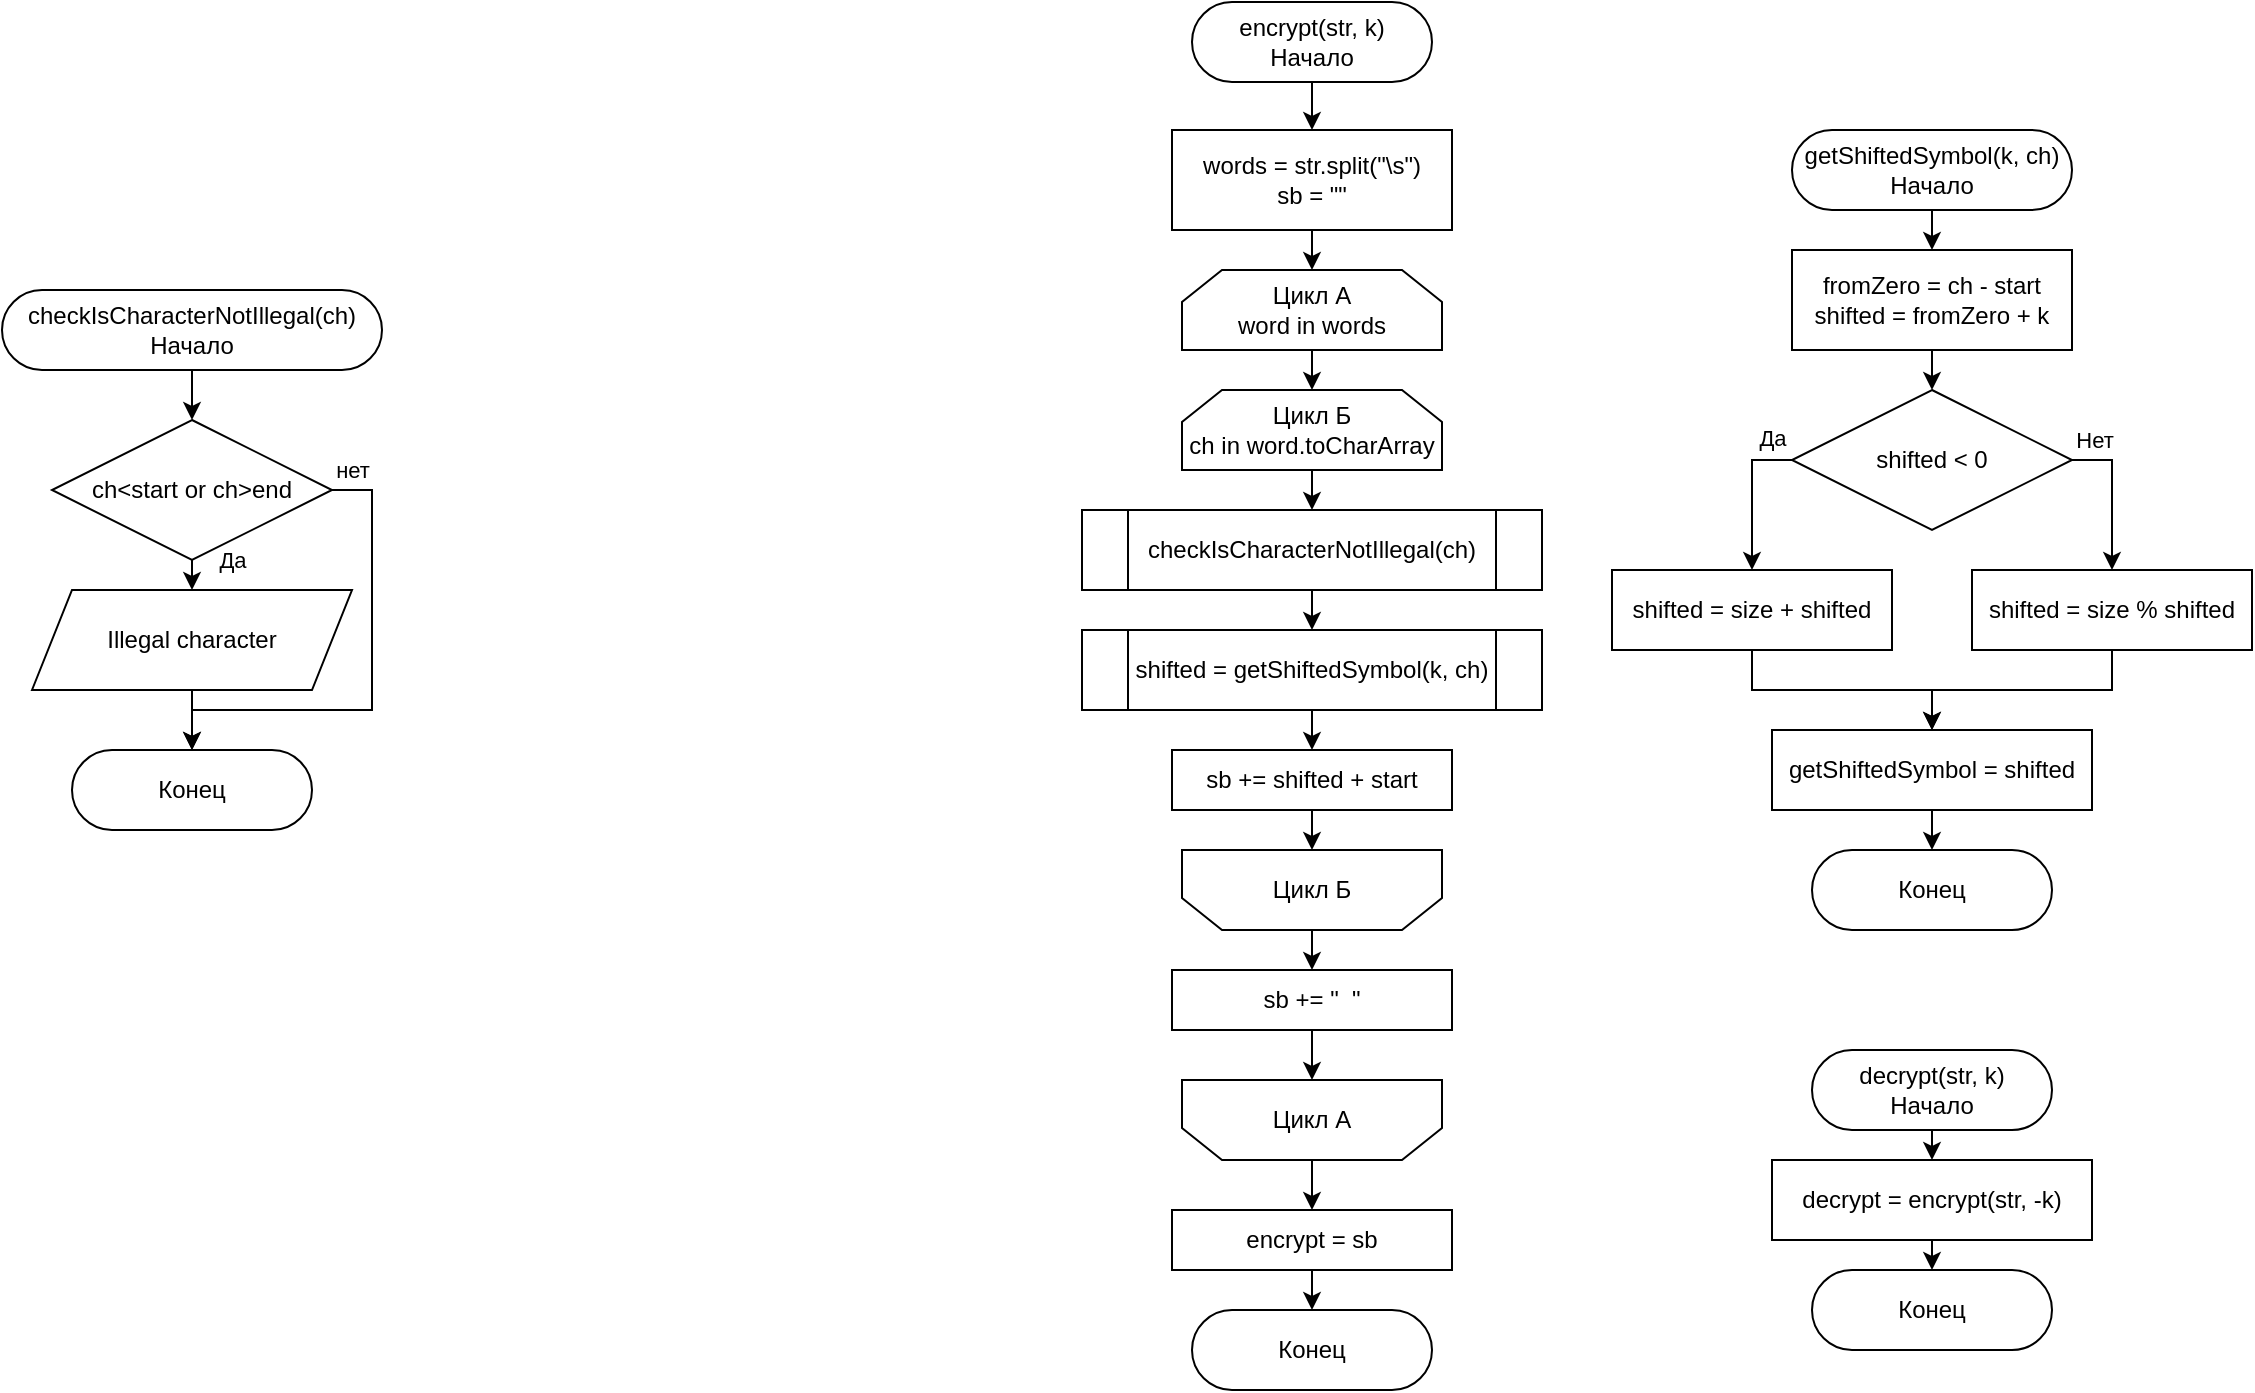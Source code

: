 <mxfile version="23.0.2" type="device">
  <diagram name="Страница — 1" id="zoibmuiwLpWQmR0h0pZn">
    <mxGraphModel dx="1395" dy="681" grid="1" gridSize="10" guides="1" tooltips="1" connect="1" arrows="1" fold="1" page="1" pageScale="1" pageWidth="827" pageHeight="1169" math="0" shadow="0">
      <root>
        <mxCell id="0" />
        <mxCell id="1" parent="0" />
        <mxCell id="ve9ROvmDKqKzqStwBjqm-3" style="edgeStyle=orthogonalEdgeStyle;rounded=0;orthogonalLoop=1;jettySize=auto;html=1;exitX=0.5;exitY=1;exitDx=0;exitDy=0;entryX=0.5;entryY=0;entryDx=0;entryDy=0;" parent="1" source="ZhcjvvZl7OGJaKGq7VVc-1" target="ve9ROvmDKqKzqStwBjqm-1" edge="1">
          <mxGeometry relative="1" as="geometry" />
        </mxCell>
        <mxCell id="ZhcjvvZl7OGJaKGq7VVc-1" value="encrypt(str, k)&lt;br&gt;Начало" style="rounded=1;whiteSpace=wrap;html=1;arcSize=50;" parent="1" vertex="1">
          <mxGeometry x="280" y="86" width="120" height="40" as="geometry" />
        </mxCell>
        <mxCell id="ve9ROvmDKqKzqStwBjqm-4" style="edgeStyle=orthogonalEdgeStyle;rounded=0;orthogonalLoop=1;jettySize=auto;html=1;exitX=0.5;exitY=1;exitDx=0;exitDy=0;entryX=0.5;entryY=0;entryDx=0;entryDy=0;" parent="1" source="ve9ROvmDKqKzqStwBjqm-1" target="ve9ROvmDKqKzqStwBjqm-2" edge="1">
          <mxGeometry relative="1" as="geometry" />
        </mxCell>
        <mxCell id="ve9ROvmDKqKzqStwBjqm-1" value="words = str.split(&quot;\\s&quot;)&lt;br&gt;sb = &quot;&quot;" style="rounded=0;whiteSpace=wrap;html=1;" parent="1" vertex="1">
          <mxGeometry x="270" y="150" width="140" height="50" as="geometry" />
        </mxCell>
        <mxCell id="jMj1bZjFuyHEzaPZQUTo-5" style="edgeStyle=orthogonalEdgeStyle;rounded=0;orthogonalLoop=1;jettySize=auto;html=1;exitX=0.5;exitY=1;exitDx=0;exitDy=0;entryX=0.5;entryY=0;entryDx=0;entryDy=0;" edge="1" parent="1" source="ve9ROvmDKqKzqStwBjqm-2" target="jMj1bZjFuyHEzaPZQUTo-2">
          <mxGeometry relative="1" as="geometry" />
        </mxCell>
        <mxCell id="ve9ROvmDKqKzqStwBjqm-2" value="Цикл А&lt;br&gt;word in words" style="shape=loopLimit;whiteSpace=wrap;html=1;" parent="1" vertex="1">
          <mxGeometry x="275" y="220" width="130" height="40" as="geometry" />
        </mxCell>
        <mxCell id="jMj1bZjFuyHEzaPZQUTo-17" style="edgeStyle=orthogonalEdgeStyle;rounded=0;orthogonalLoop=1;jettySize=auto;html=1;exitX=0.5;exitY=0;exitDx=0;exitDy=0;entryX=0.5;entryY=0;entryDx=0;entryDy=0;" edge="1" parent="1" source="jMj1bZjFuyHEzaPZQUTo-1" target="jMj1bZjFuyHEzaPZQUTo-16">
          <mxGeometry relative="1" as="geometry" />
        </mxCell>
        <mxCell id="jMj1bZjFuyHEzaPZQUTo-1" value="Цикл А" style="shape=loopLimit;whiteSpace=wrap;html=1;direction=west;" vertex="1" parent="1">
          <mxGeometry x="275" y="625" width="130" height="40" as="geometry" />
        </mxCell>
        <mxCell id="jMj1bZjFuyHEzaPZQUTo-7" style="edgeStyle=orthogonalEdgeStyle;rounded=0;orthogonalLoop=1;jettySize=auto;html=1;exitX=0.5;exitY=1;exitDx=0;exitDy=0;entryX=0.5;entryY=0;entryDx=0;entryDy=0;" edge="1" parent="1" source="jMj1bZjFuyHEzaPZQUTo-2" target="jMj1bZjFuyHEzaPZQUTo-6">
          <mxGeometry relative="1" as="geometry" />
        </mxCell>
        <mxCell id="jMj1bZjFuyHEzaPZQUTo-2" value="Цикл Б&lt;br&gt;ch in word.toCharArray" style="shape=loopLimit;whiteSpace=wrap;html=1;" vertex="1" parent="1">
          <mxGeometry x="275" y="280" width="130" height="40" as="geometry" />
        </mxCell>
        <mxCell id="jMj1bZjFuyHEzaPZQUTo-14" style="edgeStyle=orthogonalEdgeStyle;rounded=0;orthogonalLoop=1;jettySize=auto;html=1;exitX=0.5;exitY=0;exitDx=0;exitDy=0;entryX=0.5;entryY=0;entryDx=0;entryDy=0;" edge="1" parent="1" source="jMj1bZjFuyHEzaPZQUTo-3" target="jMj1bZjFuyHEzaPZQUTo-13">
          <mxGeometry relative="1" as="geometry" />
        </mxCell>
        <mxCell id="jMj1bZjFuyHEzaPZQUTo-3" value="Цикл Б" style="shape=loopLimit;whiteSpace=wrap;html=1;direction=west;" vertex="1" parent="1">
          <mxGeometry x="275" y="510" width="130" height="40" as="geometry" />
        </mxCell>
        <mxCell id="jMj1bZjFuyHEzaPZQUTo-9" style="edgeStyle=orthogonalEdgeStyle;rounded=0;orthogonalLoop=1;jettySize=auto;html=1;exitX=0.5;exitY=1;exitDx=0;exitDy=0;entryX=0.5;entryY=0;entryDx=0;entryDy=0;" edge="1" parent="1" source="jMj1bZjFuyHEzaPZQUTo-6" target="jMj1bZjFuyHEzaPZQUTo-8">
          <mxGeometry relative="1" as="geometry" />
        </mxCell>
        <mxCell id="jMj1bZjFuyHEzaPZQUTo-6" value="checkIsCharacterNotIllegal(ch)" style="shape=process;whiteSpace=wrap;html=1;backgroundOutline=1;" vertex="1" parent="1">
          <mxGeometry x="225" y="340" width="230" height="40" as="geometry" />
        </mxCell>
        <mxCell id="jMj1bZjFuyHEzaPZQUTo-11" style="edgeStyle=orthogonalEdgeStyle;rounded=0;orthogonalLoop=1;jettySize=auto;html=1;exitX=0.5;exitY=1;exitDx=0;exitDy=0;entryX=0.5;entryY=0;entryDx=0;entryDy=0;" edge="1" parent="1" source="jMj1bZjFuyHEzaPZQUTo-8" target="jMj1bZjFuyHEzaPZQUTo-10">
          <mxGeometry relative="1" as="geometry" />
        </mxCell>
        <mxCell id="jMj1bZjFuyHEzaPZQUTo-8" value="shifted = getShiftedSymbol(k, ch)" style="shape=process;whiteSpace=wrap;html=1;backgroundOutline=1;" vertex="1" parent="1">
          <mxGeometry x="225" y="400" width="230" height="40" as="geometry" />
        </mxCell>
        <mxCell id="jMj1bZjFuyHEzaPZQUTo-12" style="edgeStyle=orthogonalEdgeStyle;rounded=0;orthogonalLoop=1;jettySize=auto;html=1;exitX=0.5;exitY=1;exitDx=0;exitDy=0;entryX=0.5;entryY=1;entryDx=0;entryDy=0;" edge="1" parent="1" source="jMj1bZjFuyHEzaPZQUTo-10" target="jMj1bZjFuyHEzaPZQUTo-3">
          <mxGeometry relative="1" as="geometry" />
        </mxCell>
        <mxCell id="jMj1bZjFuyHEzaPZQUTo-10" value="sb += shifted + start" style="rounded=0;whiteSpace=wrap;html=1;" vertex="1" parent="1">
          <mxGeometry x="270" y="460" width="140" height="30" as="geometry" />
        </mxCell>
        <mxCell id="jMj1bZjFuyHEzaPZQUTo-15" style="edgeStyle=orthogonalEdgeStyle;rounded=0;orthogonalLoop=1;jettySize=auto;html=1;exitX=0.5;exitY=1;exitDx=0;exitDy=0;entryX=0.5;entryY=1;entryDx=0;entryDy=0;" edge="1" parent="1" source="jMj1bZjFuyHEzaPZQUTo-13" target="jMj1bZjFuyHEzaPZQUTo-1">
          <mxGeometry relative="1" as="geometry" />
        </mxCell>
        <mxCell id="jMj1bZjFuyHEzaPZQUTo-13" value="sb += &quot;&amp;nbsp; &quot;" style="rounded=0;whiteSpace=wrap;html=1;" vertex="1" parent="1">
          <mxGeometry x="270" y="570" width="140" height="30" as="geometry" />
        </mxCell>
        <mxCell id="jMj1bZjFuyHEzaPZQUTo-20" style="edgeStyle=orthogonalEdgeStyle;rounded=0;orthogonalLoop=1;jettySize=auto;html=1;exitX=0.5;exitY=1;exitDx=0;exitDy=0;entryX=0.5;entryY=0;entryDx=0;entryDy=0;" edge="1" parent="1" source="jMj1bZjFuyHEzaPZQUTo-16" target="jMj1bZjFuyHEzaPZQUTo-19">
          <mxGeometry relative="1" as="geometry" />
        </mxCell>
        <mxCell id="jMj1bZjFuyHEzaPZQUTo-16" value="encrypt = sb" style="rounded=0;whiteSpace=wrap;html=1;" vertex="1" parent="1">
          <mxGeometry x="270" y="690" width="140" height="30" as="geometry" />
        </mxCell>
        <mxCell id="jMj1bZjFuyHEzaPZQUTo-19" value="Конец" style="rounded=1;whiteSpace=wrap;html=1;arcSize=50;" vertex="1" parent="1">
          <mxGeometry x="280" y="740" width="120" height="40" as="geometry" />
        </mxCell>
        <mxCell id="jMj1bZjFuyHEzaPZQUTo-24" style="edgeStyle=orthogonalEdgeStyle;rounded=0;orthogonalLoop=1;jettySize=auto;html=1;exitX=0.5;exitY=1;exitDx=0;exitDy=0;entryX=0.5;entryY=0;entryDx=0;entryDy=0;" edge="1" parent="1" source="jMj1bZjFuyHEzaPZQUTo-21" target="jMj1bZjFuyHEzaPZQUTo-23">
          <mxGeometry relative="1" as="geometry" />
        </mxCell>
        <mxCell id="jMj1bZjFuyHEzaPZQUTo-21" value="getShiftedSymbol(k, ch)&lt;br&gt;Начало" style="rounded=1;whiteSpace=wrap;html=1;arcSize=50;" vertex="1" parent="1">
          <mxGeometry x="580" y="150" width="140" height="40" as="geometry" />
        </mxCell>
        <mxCell id="jMj1bZjFuyHEzaPZQUTo-22" value="Конец" style="rounded=1;whiteSpace=wrap;html=1;arcSize=50;" vertex="1" parent="1">
          <mxGeometry x="590" y="510" width="120" height="40" as="geometry" />
        </mxCell>
        <mxCell id="jMj1bZjFuyHEzaPZQUTo-26" style="edgeStyle=orthogonalEdgeStyle;rounded=0;orthogonalLoop=1;jettySize=auto;html=1;exitX=0.5;exitY=1;exitDx=0;exitDy=0;entryX=0.5;entryY=0;entryDx=0;entryDy=0;" edge="1" parent="1" source="jMj1bZjFuyHEzaPZQUTo-23" target="jMj1bZjFuyHEzaPZQUTo-25">
          <mxGeometry relative="1" as="geometry" />
        </mxCell>
        <mxCell id="jMj1bZjFuyHEzaPZQUTo-23" value="fromZero = ch - start&lt;br&gt;shifted = fromZero + k" style="rounded=0;whiteSpace=wrap;html=1;" vertex="1" parent="1">
          <mxGeometry x="580" y="210" width="140" height="50" as="geometry" />
        </mxCell>
        <mxCell id="jMj1bZjFuyHEzaPZQUTo-34" style="edgeStyle=orthogonalEdgeStyle;rounded=0;orthogonalLoop=1;jettySize=auto;html=1;exitX=0;exitY=0.5;exitDx=0;exitDy=0;entryX=0.5;entryY=0;entryDx=0;entryDy=0;" edge="1" parent="1" source="jMj1bZjFuyHEzaPZQUTo-25" target="jMj1bZjFuyHEzaPZQUTo-27">
          <mxGeometry relative="1" as="geometry" />
        </mxCell>
        <mxCell id="jMj1bZjFuyHEzaPZQUTo-36" value="Да" style="edgeLabel;html=1;align=center;verticalAlign=middle;resizable=0;points=[];" vertex="1" connectable="0" parent="jMj1bZjFuyHEzaPZQUTo-34">
          <mxGeometry x="-0.253" y="2" relative="1" as="geometry">
            <mxPoint x="8" y="-19" as="offset" />
          </mxGeometry>
        </mxCell>
        <mxCell id="jMj1bZjFuyHEzaPZQUTo-35" style="edgeStyle=orthogonalEdgeStyle;rounded=0;orthogonalLoop=1;jettySize=auto;html=1;exitX=1;exitY=0.5;exitDx=0;exitDy=0;entryX=0.5;entryY=0;entryDx=0;entryDy=0;" edge="1" parent="1" source="jMj1bZjFuyHEzaPZQUTo-25" target="jMj1bZjFuyHEzaPZQUTo-28">
          <mxGeometry relative="1" as="geometry" />
        </mxCell>
        <mxCell id="jMj1bZjFuyHEzaPZQUTo-37" value="Нет" style="edgeLabel;html=1;align=center;verticalAlign=middle;resizable=0;points=[];" vertex="1" connectable="0" parent="jMj1bZjFuyHEzaPZQUTo-35">
          <mxGeometry x="-0.593" y="1" relative="1" as="geometry">
            <mxPoint x="-5" y="-9" as="offset" />
          </mxGeometry>
        </mxCell>
        <mxCell id="jMj1bZjFuyHEzaPZQUTo-25" value="shifted &amp;lt; 0" style="rhombus;whiteSpace=wrap;html=1;" vertex="1" parent="1">
          <mxGeometry x="580" y="280" width="140" height="70" as="geometry" />
        </mxCell>
        <mxCell id="jMj1bZjFuyHEzaPZQUTo-31" style="edgeStyle=orthogonalEdgeStyle;rounded=0;orthogonalLoop=1;jettySize=auto;html=1;exitX=0.5;exitY=1;exitDx=0;exitDy=0;entryX=0.5;entryY=0;entryDx=0;entryDy=0;" edge="1" parent="1" source="jMj1bZjFuyHEzaPZQUTo-27" target="jMj1bZjFuyHEzaPZQUTo-30">
          <mxGeometry relative="1" as="geometry" />
        </mxCell>
        <mxCell id="jMj1bZjFuyHEzaPZQUTo-27" value="shifted = size + shifted" style="rounded=0;whiteSpace=wrap;html=1;" vertex="1" parent="1">
          <mxGeometry x="490" y="370" width="140" height="40" as="geometry" />
        </mxCell>
        <mxCell id="jMj1bZjFuyHEzaPZQUTo-32" style="edgeStyle=orthogonalEdgeStyle;rounded=0;orthogonalLoop=1;jettySize=auto;html=1;exitX=0.5;exitY=1;exitDx=0;exitDy=0;entryX=0.5;entryY=0;entryDx=0;entryDy=0;" edge="1" parent="1" source="jMj1bZjFuyHEzaPZQUTo-28" target="jMj1bZjFuyHEzaPZQUTo-30">
          <mxGeometry relative="1" as="geometry" />
        </mxCell>
        <mxCell id="jMj1bZjFuyHEzaPZQUTo-28" value="shifted = size % shifted" style="rounded=0;whiteSpace=wrap;html=1;" vertex="1" parent="1">
          <mxGeometry x="670" y="370" width="140" height="40" as="geometry" />
        </mxCell>
        <mxCell id="jMj1bZjFuyHEzaPZQUTo-33" style="edgeStyle=orthogonalEdgeStyle;rounded=0;orthogonalLoop=1;jettySize=auto;html=1;exitX=0.5;exitY=1;exitDx=0;exitDy=0;entryX=0.5;entryY=0;entryDx=0;entryDy=0;" edge="1" parent="1" source="jMj1bZjFuyHEzaPZQUTo-30" target="jMj1bZjFuyHEzaPZQUTo-22">
          <mxGeometry relative="1" as="geometry" />
        </mxCell>
        <mxCell id="jMj1bZjFuyHEzaPZQUTo-30" value="getShiftedSymbol = shifted" style="rounded=0;whiteSpace=wrap;html=1;" vertex="1" parent="1">
          <mxGeometry x="570" y="450" width="160" height="40" as="geometry" />
        </mxCell>
        <mxCell id="jMj1bZjFuyHEzaPZQUTo-41" style="edgeStyle=orthogonalEdgeStyle;rounded=0;orthogonalLoop=1;jettySize=auto;html=1;exitX=0.5;exitY=1;exitDx=0;exitDy=0;entryX=0.5;entryY=0;entryDx=0;entryDy=0;" edge="1" parent="1" source="jMj1bZjFuyHEzaPZQUTo-38" target="jMj1bZjFuyHEzaPZQUTo-40">
          <mxGeometry relative="1" as="geometry" />
        </mxCell>
        <mxCell id="jMj1bZjFuyHEzaPZQUTo-38" value="decrypt(str, k)&lt;br&gt;Начало" style="rounded=1;whiteSpace=wrap;html=1;arcSize=50;" vertex="1" parent="1">
          <mxGeometry x="590" y="610" width="120" height="40" as="geometry" />
        </mxCell>
        <mxCell id="jMj1bZjFuyHEzaPZQUTo-39" value="Конец" style="rounded=1;whiteSpace=wrap;html=1;arcSize=50;" vertex="1" parent="1">
          <mxGeometry x="590" y="720" width="120" height="40" as="geometry" />
        </mxCell>
        <mxCell id="jMj1bZjFuyHEzaPZQUTo-42" style="edgeStyle=orthogonalEdgeStyle;rounded=0;orthogonalLoop=1;jettySize=auto;html=1;exitX=0.5;exitY=1;exitDx=0;exitDy=0;entryX=0.5;entryY=0;entryDx=0;entryDy=0;" edge="1" parent="1" source="jMj1bZjFuyHEzaPZQUTo-40" target="jMj1bZjFuyHEzaPZQUTo-39">
          <mxGeometry relative="1" as="geometry" />
        </mxCell>
        <mxCell id="jMj1bZjFuyHEzaPZQUTo-40" value="decrypt = encrypt(str, -k)" style="rounded=0;whiteSpace=wrap;html=1;" vertex="1" parent="1">
          <mxGeometry x="570" y="665" width="160" height="40" as="geometry" />
        </mxCell>
        <mxCell id="jMj1bZjFuyHEzaPZQUTo-54" style="edgeStyle=orthogonalEdgeStyle;rounded=0;orthogonalLoop=1;jettySize=auto;html=1;exitX=0.5;exitY=1;exitDx=0;exitDy=0;entryX=0.5;entryY=0;entryDx=0;entryDy=0;" edge="1" parent="1" source="jMj1bZjFuyHEzaPZQUTo-44" target="jMj1bZjFuyHEzaPZQUTo-51">
          <mxGeometry relative="1" as="geometry" />
        </mxCell>
        <mxCell id="jMj1bZjFuyHEzaPZQUTo-44" value="checkIsCharacterNotIllegal(ch)&lt;br&gt;Начало" style="rounded=1;whiteSpace=wrap;html=1;arcSize=50;" vertex="1" parent="1">
          <mxGeometry x="-315" y="230" width="190" height="40" as="geometry" />
        </mxCell>
        <mxCell id="jMj1bZjFuyHEzaPZQUTo-49" style="edgeStyle=orthogonalEdgeStyle;rounded=0;orthogonalLoop=1;jettySize=auto;html=1;exitX=0.5;exitY=1;exitDx=0;exitDy=0;entryX=0.5;entryY=0;entryDx=0;entryDy=0;" edge="1" parent="1" source="jMj1bZjFuyHEzaPZQUTo-51" target="jMj1bZjFuyHEzaPZQUTo-56">
          <mxGeometry relative="1" as="geometry">
            <mxPoint x="-220" y="385" as="targetPoint" />
          </mxGeometry>
        </mxCell>
        <mxCell id="jMj1bZjFuyHEzaPZQUTo-60" value="Да" style="edgeLabel;html=1;align=center;verticalAlign=middle;resizable=0;points=[];" vertex="1" connectable="0" parent="jMj1bZjFuyHEzaPZQUTo-49">
          <mxGeometry x="-0.649" y="-1" relative="1" as="geometry">
            <mxPoint x="21" y="-3" as="offset" />
          </mxGeometry>
        </mxCell>
        <mxCell id="jMj1bZjFuyHEzaPZQUTo-58" style="edgeStyle=orthogonalEdgeStyle;rounded=0;orthogonalLoop=1;jettySize=auto;html=1;exitX=1;exitY=0.5;exitDx=0;exitDy=0;entryX=0.5;entryY=0;entryDx=0;entryDy=0;" edge="1" parent="1" source="jMj1bZjFuyHEzaPZQUTo-51" target="jMj1bZjFuyHEzaPZQUTo-55">
          <mxGeometry relative="1" as="geometry">
            <Array as="points">
              <mxPoint x="-130" y="330" />
              <mxPoint x="-130" y="440" />
              <mxPoint x="-220" y="440" />
            </Array>
          </mxGeometry>
        </mxCell>
        <mxCell id="jMj1bZjFuyHEzaPZQUTo-59" value="нет" style="edgeLabel;html=1;align=center;verticalAlign=middle;resizable=0;points=[];" vertex="1" connectable="0" parent="jMj1bZjFuyHEzaPZQUTo-58">
          <mxGeometry x="-0.887" y="-4" relative="1" as="geometry">
            <mxPoint x="-4" y="-14" as="offset" />
          </mxGeometry>
        </mxCell>
        <mxCell id="jMj1bZjFuyHEzaPZQUTo-51" value="ch&amp;lt;start or ch&amp;gt;end" style="rhombus;whiteSpace=wrap;html=1;" vertex="1" parent="1">
          <mxGeometry x="-290" y="295" width="140" height="70" as="geometry" />
        </mxCell>
        <mxCell id="jMj1bZjFuyHEzaPZQUTo-55" value="Конец" style="rounded=1;whiteSpace=wrap;html=1;arcSize=50;" vertex="1" parent="1">
          <mxGeometry x="-280" y="460" width="120" height="40" as="geometry" />
        </mxCell>
        <mxCell id="jMj1bZjFuyHEzaPZQUTo-57" style="edgeStyle=orthogonalEdgeStyle;rounded=0;orthogonalLoop=1;jettySize=auto;html=1;exitX=0.5;exitY=1;exitDx=0;exitDy=0;" edge="1" parent="1" source="jMj1bZjFuyHEzaPZQUTo-56" target="jMj1bZjFuyHEzaPZQUTo-55">
          <mxGeometry relative="1" as="geometry" />
        </mxCell>
        <mxCell id="jMj1bZjFuyHEzaPZQUTo-56" value="Illegal character" style="shape=parallelogram;perimeter=parallelogramPerimeter;whiteSpace=wrap;html=1;fixedSize=1;" vertex="1" parent="1">
          <mxGeometry x="-300" y="380" width="160" height="50" as="geometry" />
        </mxCell>
      </root>
    </mxGraphModel>
  </diagram>
</mxfile>
